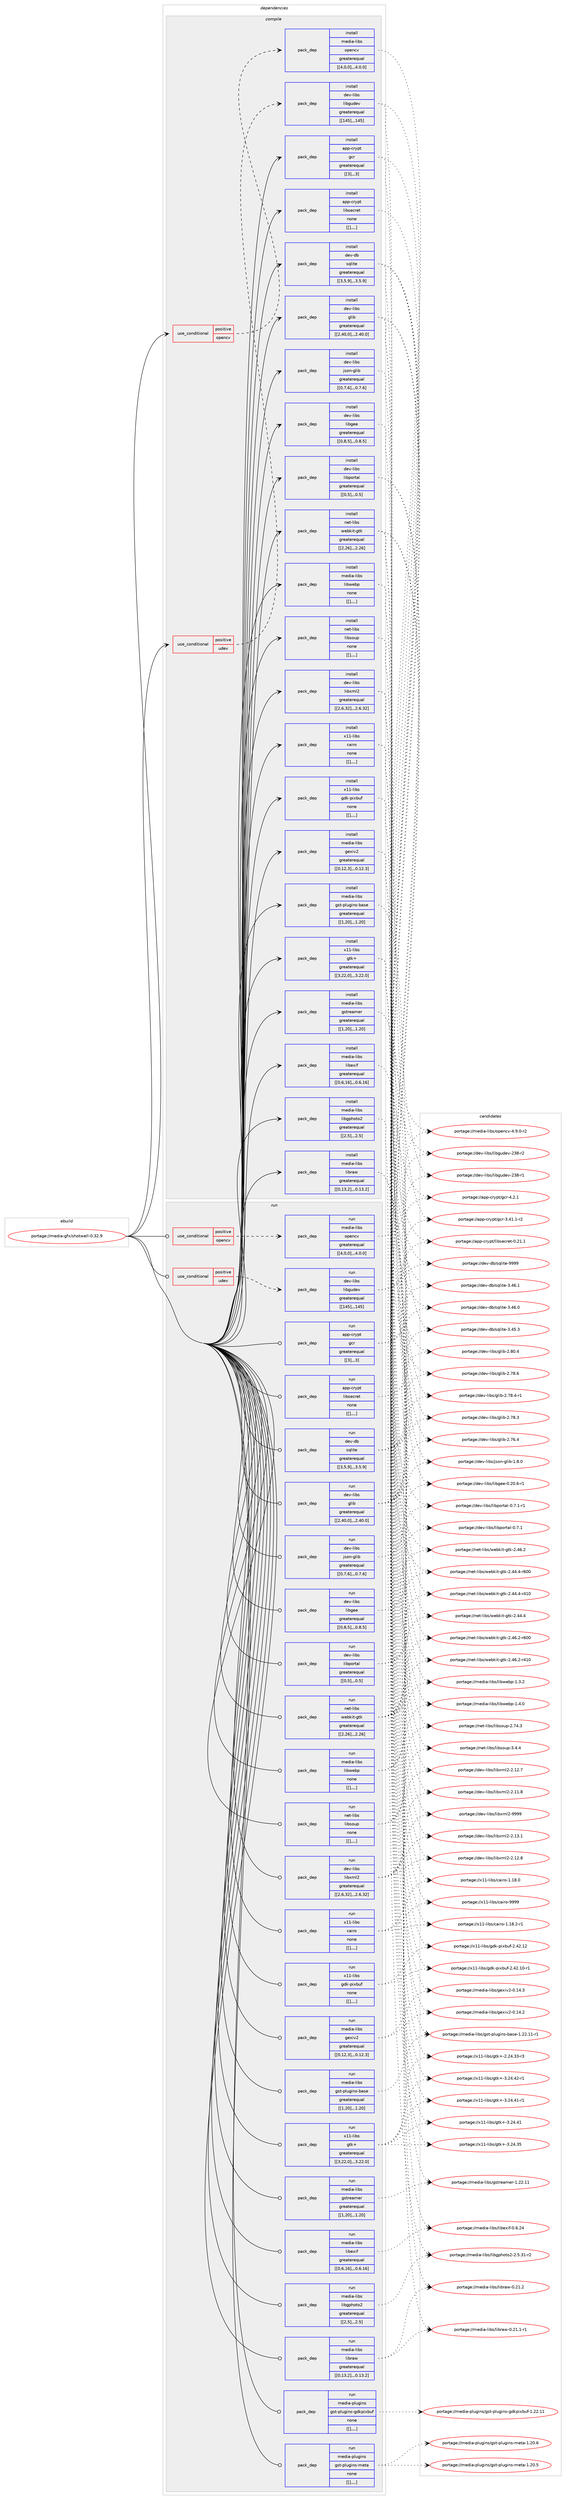 digraph prolog {

# *************
# Graph options
# *************

newrank=true;
concentrate=true;
compound=true;
graph [rankdir=LR,fontname=Helvetica,fontsize=10,ranksep=1.5];#, ranksep=2.5, nodesep=0.2];
edge  [arrowhead=vee];
node  [fontname=Helvetica,fontsize=10];

# **********
# The ebuild
# **********

subgraph cluster_leftcol {
color=gray;
label=<<i>ebuild</i>>;
id [label="portage://media-gfx/shotwell-0.32.9", color=red, width=4, href="../media-gfx/shotwell-0.32.9.svg"];
}

# ****************
# The dependencies
# ****************

subgraph cluster_midcol {
color=gray;
label=<<i>dependencies</i>>;
subgraph cluster_compile {
fillcolor="#eeeeee";
style=filled;
label=<<i>compile</i>>;
subgraph cond80165 {
dependency316844 [label=<<TABLE BORDER="0" CELLBORDER="1" CELLSPACING="0" CELLPADDING="4"><TR><TD ROWSPAN="3" CELLPADDING="10">use_conditional</TD></TR><TR><TD>positive</TD></TR><TR><TD>opencv</TD></TR></TABLE>>, shape=none, color=red];
subgraph pack234050 {
dependency316906 [label=<<TABLE BORDER="0" CELLBORDER="1" CELLSPACING="0" CELLPADDING="4" WIDTH="220"><TR><TD ROWSPAN="6" CELLPADDING="30">pack_dep</TD></TR><TR><TD WIDTH="110">install</TD></TR><TR><TD>media-libs</TD></TR><TR><TD>opencv</TD></TR><TR><TD>greaterequal</TD></TR><TR><TD>[[4,0,0],,,4.0.0]</TD></TR></TABLE>>, shape=none, color=blue];
}
dependency316844:e -> dependency316906:w [weight=20,style="dashed",arrowhead="vee"];
}
id:e -> dependency316844:w [weight=20,style="solid",arrowhead="vee"];
subgraph cond80194 {
dependency316968 [label=<<TABLE BORDER="0" CELLBORDER="1" CELLSPACING="0" CELLPADDING="4"><TR><TD ROWSPAN="3" CELLPADDING="10">use_conditional</TD></TR><TR><TD>positive</TD></TR><TR><TD>udev</TD></TR></TABLE>>, shape=none, color=red];
subgraph pack234133 {
dependency316995 [label=<<TABLE BORDER="0" CELLBORDER="1" CELLSPACING="0" CELLPADDING="4" WIDTH="220"><TR><TD ROWSPAN="6" CELLPADDING="30">pack_dep</TD></TR><TR><TD WIDTH="110">install</TD></TR><TR><TD>dev-libs</TD></TR><TR><TD>libgudev</TD></TR><TR><TD>greaterequal</TD></TR><TR><TD>[[145],,,145]</TD></TR></TABLE>>, shape=none, color=blue];
}
dependency316968:e -> dependency316995:w [weight=20,style="dashed",arrowhead="vee"];
}
id:e -> dependency316968:w [weight=20,style="solid",arrowhead="vee"];
subgraph pack234186 {
dependency317061 [label=<<TABLE BORDER="0" CELLBORDER="1" CELLSPACING="0" CELLPADDING="4" WIDTH="220"><TR><TD ROWSPAN="6" CELLPADDING="30">pack_dep</TD></TR><TR><TD WIDTH="110">install</TD></TR><TR><TD>app-crypt</TD></TR><TR><TD>gcr</TD></TR><TR><TD>greaterequal</TD></TR><TR><TD>[[3],,,3]</TD></TR></TABLE>>, shape=none, color=blue];
}
id:e -> dependency317061:w [weight=20,style="solid",arrowhead="vee"];
subgraph pack234213 {
dependency317065 [label=<<TABLE BORDER="0" CELLBORDER="1" CELLSPACING="0" CELLPADDING="4" WIDTH="220"><TR><TD ROWSPAN="6" CELLPADDING="30">pack_dep</TD></TR><TR><TD WIDTH="110">install</TD></TR><TR><TD>app-crypt</TD></TR><TR><TD>libsecret</TD></TR><TR><TD>none</TD></TR><TR><TD>[[],,,,]</TD></TR></TABLE>>, shape=none, color=blue];
}
id:e -> dependency317065:w [weight=20,style="solid",arrowhead="vee"];
subgraph pack234216 {
dependency317070 [label=<<TABLE BORDER="0" CELLBORDER="1" CELLSPACING="0" CELLPADDING="4" WIDTH="220"><TR><TD ROWSPAN="6" CELLPADDING="30">pack_dep</TD></TR><TR><TD WIDTH="110">install</TD></TR><TR><TD>dev-db</TD></TR><TR><TD>sqlite</TD></TR><TR><TD>greaterequal</TD></TR><TR><TD>[[3,5,9],,,3.5.9]</TD></TR></TABLE>>, shape=none, color=blue];
}
id:e -> dependency317070:w [weight=20,style="solid",arrowhead="vee"];
subgraph pack234221 {
dependency317076 [label=<<TABLE BORDER="0" CELLBORDER="1" CELLSPACING="0" CELLPADDING="4" WIDTH="220"><TR><TD ROWSPAN="6" CELLPADDING="30">pack_dep</TD></TR><TR><TD WIDTH="110">install</TD></TR><TR><TD>dev-libs</TD></TR><TR><TD>glib</TD></TR><TR><TD>greaterequal</TD></TR><TR><TD>[[2,40,0],,,2.40.0]</TD></TR></TABLE>>, shape=none, color=blue];
}
id:e -> dependency317076:w [weight=20,style="solid",arrowhead="vee"];
subgraph pack234224 {
dependency317081 [label=<<TABLE BORDER="0" CELLBORDER="1" CELLSPACING="0" CELLPADDING="4" WIDTH="220"><TR><TD ROWSPAN="6" CELLPADDING="30">pack_dep</TD></TR><TR><TD WIDTH="110">install</TD></TR><TR><TD>dev-libs</TD></TR><TR><TD>json-glib</TD></TR><TR><TD>greaterequal</TD></TR><TR><TD>[[0,7,6],,,0.7.6]</TD></TR></TABLE>>, shape=none, color=blue];
}
id:e -> dependency317081:w [weight=20,style="solid",arrowhead="vee"];
subgraph pack234230 {
dependency317089 [label=<<TABLE BORDER="0" CELLBORDER="1" CELLSPACING="0" CELLPADDING="4" WIDTH="220"><TR><TD ROWSPAN="6" CELLPADDING="30">pack_dep</TD></TR><TR><TD WIDTH="110">install</TD></TR><TR><TD>dev-libs</TD></TR><TR><TD>libgee</TD></TR><TR><TD>greaterequal</TD></TR><TR><TD>[[0,8,5],,,0.8.5]</TD></TR></TABLE>>, shape=none, color=blue];
}
id:e -> dependency317089:w [weight=20,style="solid",arrowhead="vee"];
subgraph pack234235 {
dependency317095 [label=<<TABLE BORDER="0" CELLBORDER="1" CELLSPACING="0" CELLPADDING="4" WIDTH="220"><TR><TD ROWSPAN="6" CELLPADDING="30">pack_dep</TD></TR><TR><TD WIDTH="110">install</TD></TR><TR><TD>dev-libs</TD></TR><TR><TD>libportal</TD></TR><TR><TD>greaterequal</TD></TR><TR><TD>[[0,5],,,0.5]</TD></TR></TABLE>>, shape=none, color=blue];
}
id:e -> dependency317095:w [weight=20,style="solid",arrowhead="vee"];
subgraph pack234311 {
dependency317181 [label=<<TABLE BORDER="0" CELLBORDER="1" CELLSPACING="0" CELLPADDING="4" WIDTH="220"><TR><TD ROWSPAN="6" CELLPADDING="30">pack_dep</TD></TR><TR><TD WIDTH="110">install</TD></TR><TR><TD>dev-libs</TD></TR><TR><TD>libxml2</TD></TR><TR><TD>greaterequal</TD></TR><TR><TD>[[2,6,32],,,2.6.32]</TD></TR></TABLE>>, shape=none, color=blue];
}
id:e -> dependency317181:w [weight=20,style="solid",arrowhead="vee"];
subgraph pack234313 {
dependency317184 [label=<<TABLE BORDER="0" CELLBORDER="1" CELLSPACING="0" CELLPADDING="4" WIDTH="220"><TR><TD ROWSPAN="6" CELLPADDING="30">pack_dep</TD></TR><TR><TD WIDTH="110">install</TD></TR><TR><TD>media-libs</TD></TR><TR><TD>gexiv2</TD></TR><TR><TD>greaterequal</TD></TR><TR><TD>[[0,12,3],,,0.12.3]</TD></TR></TABLE>>, shape=none, color=blue];
}
id:e -> dependency317184:w [weight=20,style="solid",arrowhead="vee"];
subgraph pack234328 {
dependency317201 [label=<<TABLE BORDER="0" CELLBORDER="1" CELLSPACING="0" CELLPADDING="4" WIDTH="220"><TR><TD ROWSPAN="6" CELLPADDING="30">pack_dep</TD></TR><TR><TD WIDTH="110">install</TD></TR><TR><TD>media-libs</TD></TR><TR><TD>gst-plugins-base</TD></TR><TR><TD>greaterequal</TD></TR><TR><TD>[[1,20],,,1.20]</TD></TR></TABLE>>, shape=none, color=blue];
}
id:e -> dependency317201:w [weight=20,style="solid",arrowhead="vee"];
subgraph pack234347 {
dependency317278 [label=<<TABLE BORDER="0" CELLBORDER="1" CELLSPACING="0" CELLPADDING="4" WIDTH="220"><TR><TD ROWSPAN="6" CELLPADDING="30">pack_dep</TD></TR><TR><TD WIDTH="110">install</TD></TR><TR><TD>media-libs</TD></TR><TR><TD>gstreamer</TD></TR><TR><TD>greaterequal</TD></TR><TR><TD>[[1,20],,,1.20]</TD></TR></TABLE>>, shape=none, color=blue];
}
id:e -> dependency317278:w [weight=20,style="solid",arrowhead="vee"];
subgraph pack234401 {
dependency317293 [label=<<TABLE BORDER="0" CELLBORDER="1" CELLSPACING="0" CELLPADDING="4" WIDTH="220"><TR><TD ROWSPAN="6" CELLPADDING="30">pack_dep</TD></TR><TR><TD WIDTH="110">install</TD></TR><TR><TD>media-libs</TD></TR><TR><TD>libexif</TD></TR><TR><TD>greaterequal</TD></TR><TR><TD>[[0,6,16],,,0.6.16]</TD></TR></TABLE>>, shape=none, color=blue];
}
id:e -> dependency317293:w [weight=20,style="solid",arrowhead="vee"];
subgraph pack234414 {
dependency317320 [label=<<TABLE BORDER="0" CELLBORDER="1" CELLSPACING="0" CELLPADDING="4" WIDTH="220"><TR><TD ROWSPAN="6" CELLPADDING="30">pack_dep</TD></TR><TR><TD WIDTH="110">install</TD></TR><TR><TD>media-libs</TD></TR><TR><TD>libgphoto2</TD></TR><TR><TD>greaterequal</TD></TR><TR><TD>[[2,5],,,2.5]</TD></TR></TABLE>>, shape=none, color=blue];
}
id:e -> dependency317320:w [weight=20,style="solid",arrowhead="vee"];
subgraph pack234436 {
dependency317324 [label=<<TABLE BORDER="0" CELLBORDER="1" CELLSPACING="0" CELLPADDING="4" WIDTH="220"><TR><TD ROWSPAN="6" CELLPADDING="30">pack_dep</TD></TR><TR><TD WIDTH="110">install</TD></TR><TR><TD>media-libs</TD></TR><TR><TD>libraw</TD></TR><TR><TD>greaterequal</TD></TR><TR><TD>[[0,13,2],,,0.13.2]</TD></TR></TABLE>>, shape=none, color=blue];
}
id:e -> dependency317324:w [weight=20,style="solid",arrowhead="vee"];
subgraph pack234441 {
dependency317333 [label=<<TABLE BORDER="0" CELLBORDER="1" CELLSPACING="0" CELLPADDING="4" WIDTH="220"><TR><TD ROWSPAN="6" CELLPADDING="30">pack_dep</TD></TR><TR><TD WIDTH="110">install</TD></TR><TR><TD>media-libs</TD></TR><TR><TD>libwebp</TD></TR><TR><TD>none</TD></TR><TR><TD>[[],,,,]</TD></TR></TABLE>>, shape=none, color=blue];
}
id:e -> dependency317333:w [weight=20,style="solid",arrowhead="vee"];
subgraph pack234443 {
dependency317349 [label=<<TABLE BORDER="0" CELLBORDER="1" CELLSPACING="0" CELLPADDING="4" WIDTH="220"><TR><TD ROWSPAN="6" CELLPADDING="30">pack_dep</TD></TR><TR><TD WIDTH="110">install</TD></TR><TR><TD>net-libs</TD></TR><TR><TD>libsoup</TD></TR><TR><TD>none</TD></TR><TR><TD>[[],,,,]</TD></TR></TABLE>>, shape=none, color=blue];
}
id:e -> dependency317349:w [weight=20,style="solid",arrowhead="vee"];
subgraph pack234456 {
dependency317384 [label=<<TABLE BORDER="0" CELLBORDER="1" CELLSPACING="0" CELLPADDING="4" WIDTH="220"><TR><TD ROWSPAN="6" CELLPADDING="30">pack_dep</TD></TR><TR><TD WIDTH="110">install</TD></TR><TR><TD>net-libs</TD></TR><TR><TD>webkit-gtk</TD></TR><TR><TD>greaterequal</TD></TR><TR><TD>[[2,26],,,2.26]</TD></TR></TABLE>>, shape=none, color=blue];
}
id:e -> dependency317384:w [weight=20,style="solid",arrowhead="vee"];
subgraph pack234501 {
dependency317399 [label=<<TABLE BORDER="0" CELLBORDER="1" CELLSPACING="0" CELLPADDING="4" WIDTH="220"><TR><TD ROWSPAN="6" CELLPADDING="30">pack_dep</TD></TR><TR><TD WIDTH="110">install</TD></TR><TR><TD>x11-libs</TD></TR><TR><TD>cairo</TD></TR><TR><TD>none</TD></TR><TR><TD>[[],,,,]</TD></TR></TABLE>>, shape=none, color=blue];
}
id:e -> dependency317399:w [weight=20,style="solid",arrowhead="vee"];
subgraph pack234506 {
dependency317403 [label=<<TABLE BORDER="0" CELLBORDER="1" CELLSPACING="0" CELLPADDING="4" WIDTH="220"><TR><TD ROWSPAN="6" CELLPADDING="30">pack_dep</TD></TR><TR><TD WIDTH="110">install</TD></TR><TR><TD>x11-libs</TD></TR><TR><TD>gdk-pixbuf</TD></TR><TR><TD>none</TD></TR><TR><TD>[[],,,,]</TD></TR></TABLE>>, shape=none, color=blue];
}
id:e -> dependency317403:w [weight=20,style="solid",arrowhead="vee"];
subgraph pack234517 {
dependency317441 [label=<<TABLE BORDER="0" CELLBORDER="1" CELLSPACING="0" CELLPADDING="4" WIDTH="220"><TR><TD ROWSPAN="6" CELLPADDING="30">pack_dep</TD></TR><TR><TD WIDTH="110">install</TD></TR><TR><TD>x11-libs</TD></TR><TR><TD>gtk+</TD></TR><TR><TD>greaterequal</TD></TR><TR><TD>[[3,22,0],,,3.22.0]</TD></TR></TABLE>>, shape=none, color=blue];
}
id:e -> dependency317441:w [weight=20,style="solid",arrowhead="vee"];
}
subgraph cluster_compileandrun {
fillcolor="#eeeeee";
style=filled;
label=<<i>compile and run</i>>;
}
subgraph cluster_run {
fillcolor="#eeeeee";
style=filled;
label=<<i>run</i>>;
subgraph cond80272 {
dependency317529 [label=<<TABLE BORDER="0" CELLBORDER="1" CELLSPACING="0" CELLPADDING="4"><TR><TD ROWSPAN="3" CELLPADDING="10">use_conditional</TD></TR><TR><TD>positive</TD></TR><TR><TD>opencv</TD></TR></TABLE>>, shape=none, color=red];
subgraph pack234630 {
dependency317601 [label=<<TABLE BORDER="0" CELLBORDER="1" CELLSPACING="0" CELLPADDING="4" WIDTH="220"><TR><TD ROWSPAN="6" CELLPADDING="30">pack_dep</TD></TR><TR><TD WIDTH="110">run</TD></TR><TR><TD>media-libs</TD></TR><TR><TD>opencv</TD></TR><TR><TD>greaterequal</TD></TR><TR><TD>[[4,0,0],,,4.0.0]</TD></TR></TABLE>>, shape=none, color=blue];
}
dependency317529:e -> dependency317601:w [weight=20,style="dashed",arrowhead="vee"];
}
id:e -> dependency317529:w [weight=20,style="solid",arrowhead="odot"];
subgraph cond80284 {
dependency317603 [label=<<TABLE BORDER="0" CELLBORDER="1" CELLSPACING="0" CELLPADDING="4"><TR><TD ROWSPAN="3" CELLPADDING="10">use_conditional</TD></TR><TR><TD>positive</TD></TR><TR><TD>udev</TD></TR></TABLE>>, shape=none, color=red];
subgraph pack234683 {
dependency317636 [label=<<TABLE BORDER="0" CELLBORDER="1" CELLSPACING="0" CELLPADDING="4" WIDTH="220"><TR><TD ROWSPAN="6" CELLPADDING="30">pack_dep</TD></TR><TR><TD WIDTH="110">run</TD></TR><TR><TD>dev-libs</TD></TR><TR><TD>libgudev</TD></TR><TR><TD>greaterequal</TD></TR><TR><TD>[[145],,,145]</TD></TR></TABLE>>, shape=none, color=blue];
}
dependency317603:e -> dependency317636:w [weight=20,style="dashed",arrowhead="vee"];
}
id:e -> dependency317603:w [weight=20,style="solid",arrowhead="odot"];
subgraph pack234726 {
dependency317665 [label=<<TABLE BORDER="0" CELLBORDER="1" CELLSPACING="0" CELLPADDING="4" WIDTH="220"><TR><TD ROWSPAN="6" CELLPADDING="30">pack_dep</TD></TR><TR><TD WIDTH="110">run</TD></TR><TR><TD>app-crypt</TD></TR><TR><TD>gcr</TD></TR><TR><TD>greaterequal</TD></TR><TR><TD>[[3],,,3]</TD></TR></TABLE>>, shape=none, color=blue];
}
id:e -> dependency317665:w [weight=20,style="solid",arrowhead="odot"];
subgraph pack234763 {
dependency317717 [label=<<TABLE BORDER="0" CELLBORDER="1" CELLSPACING="0" CELLPADDING="4" WIDTH="220"><TR><TD ROWSPAN="6" CELLPADDING="30">pack_dep</TD></TR><TR><TD WIDTH="110">run</TD></TR><TR><TD>app-crypt</TD></TR><TR><TD>libsecret</TD></TR><TR><TD>none</TD></TR><TR><TD>[[],,,,]</TD></TR></TABLE>>, shape=none, color=blue];
}
id:e -> dependency317717:w [weight=20,style="solid",arrowhead="odot"];
subgraph pack234782 {
dependency317737 [label=<<TABLE BORDER="0" CELLBORDER="1" CELLSPACING="0" CELLPADDING="4" WIDTH="220"><TR><TD ROWSPAN="6" CELLPADDING="30">pack_dep</TD></TR><TR><TD WIDTH="110">run</TD></TR><TR><TD>dev-db</TD></TR><TR><TD>sqlite</TD></TR><TR><TD>greaterequal</TD></TR><TR><TD>[[3,5,9],,,3.5.9]</TD></TR></TABLE>>, shape=none, color=blue];
}
id:e -> dependency317737:w [weight=20,style="solid",arrowhead="odot"];
subgraph pack234784 {
dependency317758 [label=<<TABLE BORDER="0" CELLBORDER="1" CELLSPACING="0" CELLPADDING="4" WIDTH="220"><TR><TD ROWSPAN="6" CELLPADDING="30">pack_dep</TD></TR><TR><TD WIDTH="110">run</TD></TR><TR><TD>dev-libs</TD></TR><TR><TD>glib</TD></TR><TR><TD>greaterequal</TD></TR><TR><TD>[[2,40,0],,,2.40.0]</TD></TR></TABLE>>, shape=none, color=blue];
}
id:e -> dependency317758:w [weight=20,style="solid",arrowhead="odot"];
subgraph pack234822 {
dependency317790 [label=<<TABLE BORDER="0" CELLBORDER="1" CELLSPACING="0" CELLPADDING="4" WIDTH="220"><TR><TD ROWSPAN="6" CELLPADDING="30">pack_dep</TD></TR><TR><TD WIDTH="110">run</TD></TR><TR><TD>dev-libs</TD></TR><TR><TD>json-glib</TD></TR><TR><TD>greaterequal</TD></TR><TR><TD>[[0,7,6],,,0.7.6]</TD></TR></TABLE>>, shape=none, color=blue];
}
id:e -> dependency317790:w [weight=20,style="solid",arrowhead="odot"];
subgraph pack234840 {
dependency317793 [label=<<TABLE BORDER="0" CELLBORDER="1" CELLSPACING="0" CELLPADDING="4" WIDTH="220"><TR><TD ROWSPAN="6" CELLPADDING="30">pack_dep</TD></TR><TR><TD WIDTH="110">run</TD></TR><TR><TD>dev-libs</TD></TR><TR><TD>libgee</TD></TR><TR><TD>greaterequal</TD></TR><TR><TD>[[0,8,5],,,0.8.5]</TD></TR></TABLE>>, shape=none, color=blue];
}
id:e -> dependency317793:w [weight=20,style="solid",arrowhead="odot"];
subgraph pack234842 {
dependency317796 [label=<<TABLE BORDER="0" CELLBORDER="1" CELLSPACING="0" CELLPADDING="4" WIDTH="220"><TR><TD ROWSPAN="6" CELLPADDING="30">pack_dep</TD></TR><TR><TD WIDTH="110">run</TD></TR><TR><TD>dev-libs</TD></TR><TR><TD>libportal</TD></TR><TR><TD>greaterequal</TD></TR><TR><TD>[[0,5],,,0.5]</TD></TR></TABLE>>, shape=none, color=blue];
}
id:e -> dependency317796:w [weight=20,style="solid",arrowhead="odot"];
subgraph pack234844 {
dependency317813 [label=<<TABLE BORDER="0" CELLBORDER="1" CELLSPACING="0" CELLPADDING="4" WIDTH="220"><TR><TD ROWSPAN="6" CELLPADDING="30">pack_dep</TD></TR><TR><TD WIDTH="110">run</TD></TR><TR><TD>dev-libs</TD></TR><TR><TD>libxml2</TD></TR><TR><TD>greaterequal</TD></TR><TR><TD>[[2,6,32],,,2.6.32]</TD></TR></TABLE>>, shape=none, color=blue];
}
id:e -> dependency317813:w [weight=20,style="solid",arrowhead="odot"];
subgraph pack234900 {
dependency317890 [label=<<TABLE BORDER="0" CELLBORDER="1" CELLSPACING="0" CELLPADDING="4" WIDTH="220"><TR><TD ROWSPAN="6" CELLPADDING="30">pack_dep</TD></TR><TR><TD WIDTH="110">run</TD></TR><TR><TD>media-libs</TD></TR><TR><TD>gexiv2</TD></TR><TR><TD>greaterequal</TD></TR><TR><TD>[[0,12,3],,,0.12.3]</TD></TR></TABLE>>, shape=none, color=blue];
}
id:e -> dependency317890:w [weight=20,style="solid",arrowhead="odot"];
subgraph pack234925 {
dependency317894 [label=<<TABLE BORDER="0" CELLBORDER="1" CELLSPACING="0" CELLPADDING="4" WIDTH="220"><TR><TD ROWSPAN="6" CELLPADDING="30">pack_dep</TD></TR><TR><TD WIDTH="110">run</TD></TR><TR><TD>media-libs</TD></TR><TR><TD>gst-plugins-base</TD></TR><TR><TD>greaterequal</TD></TR><TR><TD>[[1,20],,,1.20]</TD></TR></TABLE>>, shape=none, color=blue];
}
id:e -> dependency317894:w [weight=20,style="solid",arrowhead="odot"];
subgraph pack234950 {
dependency317924 [label=<<TABLE BORDER="0" CELLBORDER="1" CELLSPACING="0" CELLPADDING="4" WIDTH="220"><TR><TD ROWSPAN="6" CELLPADDING="30">pack_dep</TD></TR><TR><TD WIDTH="110">run</TD></TR><TR><TD>media-libs</TD></TR><TR><TD>gstreamer</TD></TR><TR><TD>greaterequal</TD></TR><TR><TD>[[1,20],,,1.20]</TD></TR></TABLE>>, shape=none, color=blue];
}
id:e -> dependency317924:w [weight=20,style="solid",arrowhead="odot"];
subgraph pack234954 {
dependency317927 [label=<<TABLE BORDER="0" CELLBORDER="1" CELLSPACING="0" CELLPADDING="4" WIDTH="220"><TR><TD ROWSPAN="6" CELLPADDING="30">pack_dep</TD></TR><TR><TD WIDTH="110">run</TD></TR><TR><TD>media-libs</TD></TR><TR><TD>libexif</TD></TR><TR><TD>greaterequal</TD></TR><TR><TD>[[0,6,16],,,0.6.16]</TD></TR></TABLE>>, shape=none, color=blue];
}
id:e -> dependency317927:w [weight=20,style="solid",arrowhead="odot"];
subgraph pack234956 {
dependency317929 [label=<<TABLE BORDER="0" CELLBORDER="1" CELLSPACING="0" CELLPADDING="4" WIDTH="220"><TR><TD ROWSPAN="6" CELLPADDING="30">pack_dep</TD></TR><TR><TD WIDTH="110">run</TD></TR><TR><TD>media-libs</TD></TR><TR><TD>libgphoto2</TD></TR><TR><TD>greaterequal</TD></TR><TR><TD>[[2,5],,,2.5]</TD></TR></TABLE>>, shape=none, color=blue];
}
id:e -> dependency317929:w [weight=20,style="solid",arrowhead="odot"];
subgraph pack234959 {
dependency317961 [label=<<TABLE BORDER="0" CELLBORDER="1" CELLSPACING="0" CELLPADDING="4" WIDTH="220"><TR><TD ROWSPAN="6" CELLPADDING="30">pack_dep</TD></TR><TR><TD WIDTH="110">run</TD></TR><TR><TD>media-libs</TD></TR><TR><TD>libraw</TD></TR><TR><TD>greaterequal</TD></TR><TR><TD>[[0,13,2],,,0.13.2]</TD></TR></TABLE>>, shape=none, color=blue];
}
id:e -> dependency317961:w [weight=20,style="solid",arrowhead="odot"];
subgraph pack234988 {
dependency318004 [label=<<TABLE BORDER="0" CELLBORDER="1" CELLSPACING="0" CELLPADDING="4" WIDTH="220"><TR><TD ROWSPAN="6" CELLPADDING="30">pack_dep</TD></TR><TR><TD WIDTH="110">run</TD></TR><TR><TD>media-libs</TD></TR><TR><TD>libwebp</TD></TR><TR><TD>none</TD></TR><TR><TD>[[],,,,]</TD></TR></TABLE>>, shape=none, color=blue];
}
id:e -> dependency318004:w [weight=20,style="solid",arrowhead="odot"];
subgraph pack235024 {
dependency318020 [label=<<TABLE BORDER="0" CELLBORDER="1" CELLSPACING="0" CELLPADDING="4" WIDTH="220"><TR><TD ROWSPAN="6" CELLPADDING="30">pack_dep</TD></TR><TR><TD WIDTH="110">run</TD></TR><TR><TD>media-plugins</TD></TR><TR><TD>gst-plugins-gdkpixbuf</TD></TR><TR><TD>none</TD></TR><TR><TD>[[],,,,]</TD></TR></TABLE>>, shape=none, color=blue];
}
id:e -> dependency318020:w [weight=20,style="solid",arrowhead="odot"];
subgraph pack235043 {
dependency318022 [label=<<TABLE BORDER="0" CELLBORDER="1" CELLSPACING="0" CELLPADDING="4" WIDTH="220"><TR><TD ROWSPAN="6" CELLPADDING="30">pack_dep</TD></TR><TR><TD WIDTH="110">run</TD></TR><TR><TD>media-plugins</TD></TR><TR><TD>gst-plugins-meta</TD></TR><TR><TD>none</TD></TR><TR><TD>[[],,,,]</TD></TR></TABLE>>, shape=none, color=blue];
}
id:e -> dependency318022:w [weight=20,style="solid",arrowhead="odot"];
subgraph pack235071 {
dependency318077 [label=<<TABLE BORDER="0" CELLBORDER="1" CELLSPACING="0" CELLPADDING="4" WIDTH="220"><TR><TD ROWSPAN="6" CELLPADDING="30">pack_dep</TD></TR><TR><TD WIDTH="110">run</TD></TR><TR><TD>net-libs</TD></TR><TR><TD>libsoup</TD></TR><TR><TD>none</TD></TR><TR><TD>[[],,,,]</TD></TR></TABLE>>, shape=none, color=blue];
}
id:e -> dependency318077:w [weight=20,style="solid",arrowhead="odot"];
subgraph pack235091 {
dependency318159 [label=<<TABLE BORDER="0" CELLBORDER="1" CELLSPACING="0" CELLPADDING="4" WIDTH="220"><TR><TD ROWSPAN="6" CELLPADDING="30">pack_dep</TD></TR><TR><TD WIDTH="110">run</TD></TR><TR><TD>net-libs</TD></TR><TR><TD>webkit-gtk</TD></TR><TR><TD>greaterequal</TD></TR><TR><TD>[[2,26],,,2.26]</TD></TR></TABLE>>, shape=none, color=blue];
}
id:e -> dependency318159:w [weight=20,style="solid",arrowhead="odot"];
subgraph pack235163 {
dependency318196 [label=<<TABLE BORDER="0" CELLBORDER="1" CELLSPACING="0" CELLPADDING="4" WIDTH="220"><TR><TD ROWSPAN="6" CELLPADDING="30">pack_dep</TD></TR><TR><TD WIDTH="110">run</TD></TR><TR><TD>x11-libs</TD></TR><TR><TD>cairo</TD></TR><TR><TD>none</TD></TR><TR><TD>[[],,,,]</TD></TR></TABLE>>, shape=none, color=blue];
}
id:e -> dependency318196:w [weight=20,style="solid",arrowhead="odot"];
subgraph pack235191 {
dependency318232 [label=<<TABLE BORDER="0" CELLBORDER="1" CELLSPACING="0" CELLPADDING="4" WIDTH="220"><TR><TD ROWSPAN="6" CELLPADDING="30">pack_dep</TD></TR><TR><TD WIDTH="110">run</TD></TR><TR><TD>x11-libs</TD></TR><TR><TD>gdk-pixbuf</TD></TR><TR><TD>none</TD></TR><TR><TD>[[],,,,]</TD></TR></TABLE>>, shape=none, color=blue];
}
id:e -> dependency318232:w [weight=20,style="solid",arrowhead="odot"];
subgraph pack235276 {
dependency318292 [label=<<TABLE BORDER="0" CELLBORDER="1" CELLSPACING="0" CELLPADDING="4" WIDTH="220"><TR><TD ROWSPAN="6" CELLPADDING="30">pack_dep</TD></TR><TR><TD WIDTH="110">run</TD></TR><TR><TD>x11-libs</TD></TR><TR><TD>gtk+</TD></TR><TR><TD>greaterequal</TD></TR><TR><TD>[[3,22,0],,,3.22.0]</TD></TR></TABLE>>, shape=none, color=blue];
}
id:e -> dependency318292:w [weight=20,style="solid",arrowhead="odot"];
}
}

# **************
# The candidates
# **************

subgraph cluster_choices {
rank=same;
color=gray;
label=<<i>candidates</i>>;

subgraph choice233466 {
color=black;
nodesep=1;
choice10910110010597451081059811547111112101110991184552465746484511450 [label="portage://media-libs/opencv-4.9.0-r2", color=red, width=4,href="../media-libs/opencv-4.9.0-r2.svg"];
dependency316906:e -> choice10910110010597451081059811547111112101110991184552465746484511450:w [style=dotted,weight="100"];
}
subgraph choice233488 {
color=black;
nodesep=1;
choice10010111845108105981154710810598103117100101118455051564511450 [label="portage://dev-libs/libgudev-238-r2", color=red, width=4,href="../dev-libs/libgudev-238-r2.svg"];
choice10010111845108105981154710810598103117100101118455051564511449 [label="portage://dev-libs/libgudev-238-r1", color=red, width=4,href="../dev-libs/libgudev-238-r1.svg"];
dependency316995:e -> choice10010111845108105981154710810598103117100101118455051564511450:w [style=dotted,weight="100"];
dependency316995:e -> choice10010111845108105981154710810598103117100101118455051564511449:w [style=dotted,weight="100"];
}
subgraph choice233532 {
color=black;
nodesep=1;
choice9711211245991141211121164710399114455246504649 [label="portage://app-crypt/gcr-4.2.1", color=red, width=4,href="../app-crypt/gcr-4.2.1.svg"];
choice9711211245991141211121164710399114455146524946494511450 [label="portage://app-crypt/gcr-3.41.1-r2", color=red, width=4,href="../app-crypt/gcr-3.41.1-r2.svg"];
dependency317061:e -> choice9711211245991141211121164710399114455246504649:w [style=dotted,weight="100"];
dependency317061:e -> choice9711211245991141211121164710399114455146524946494511450:w [style=dotted,weight="100"];
}
subgraph choice233572 {
color=black;
nodesep=1;
choice97112112459911412111211647108105981151019911410111645484650494649 [label="portage://app-crypt/libsecret-0.21.1", color=red, width=4,href="../app-crypt/libsecret-0.21.1.svg"];
dependency317065:e -> choice97112112459911412111211647108105981151019911410111645484650494649:w [style=dotted,weight="100"];
}
subgraph choice233633 {
color=black;
nodesep=1;
choice1001011184510098471151131081051161014557575757 [label="portage://dev-db/sqlite-9999", color=red, width=4,href="../dev-db/sqlite-9999.svg"];
choice10010111845100984711511310810511610145514652544649 [label="portage://dev-db/sqlite-3.46.1", color=red, width=4,href="../dev-db/sqlite-3.46.1.svg"];
choice10010111845100984711511310810511610145514652544648 [label="portage://dev-db/sqlite-3.46.0", color=red, width=4,href="../dev-db/sqlite-3.46.0.svg"];
choice10010111845100984711511310810511610145514652534651 [label="portage://dev-db/sqlite-3.45.3", color=red, width=4,href="../dev-db/sqlite-3.45.3.svg"];
dependency317070:e -> choice1001011184510098471151131081051161014557575757:w [style=dotted,weight="100"];
dependency317070:e -> choice10010111845100984711511310810511610145514652544649:w [style=dotted,weight="100"];
dependency317070:e -> choice10010111845100984711511310810511610145514652544648:w [style=dotted,weight="100"];
dependency317070:e -> choice10010111845100984711511310810511610145514652534651:w [style=dotted,weight="100"];
}
subgraph choice233690 {
color=black;
nodesep=1;
choice1001011184510810598115471031081059845504656484652 [label="portage://dev-libs/glib-2.80.4", color=red, width=4,href="../dev-libs/glib-2.80.4.svg"];
choice1001011184510810598115471031081059845504655564654 [label="portage://dev-libs/glib-2.78.6", color=red, width=4,href="../dev-libs/glib-2.78.6.svg"];
choice10010111845108105981154710310810598455046555646524511449 [label="portage://dev-libs/glib-2.78.4-r1", color=red, width=4,href="../dev-libs/glib-2.78.4-r1.svg"];
choice1001011184510810598115471031081059845504655564651 [label="portage://dev-libs/glib-2.78.3", color=red, width=4,href="../dev-libs/glib-2.78.3.svg"];
choice1001011184510810598115471031081059845504655544652 [label="portage://dev-libs/glib-2.76.4", color=red, width=4,href="../dev-libs/glib-2.76.4.svg"];
dependency317076:e -> choice1001011184510810598115471031081059845504656484652:w [style=dotted,weight="100"];
dependency317076:e -> choice1001011184510810598115471031081059845504655564654:w [style=dotted,weight="100"];
dependency317076:e -> choice10010111845108105981154710310810598455046555646524511449:w [style=dotted,weight="100"];
dependency317076:e -> choice1001011184510810598115471031081059845504655564651:w [style=dotted,weight="100"];
dependency317076:e -> choice1001011184510810598115471031081059845504655544652:w [style=dotted,weight="100"];
}
subgraph choice233698 {
color=black;
nodesep=1;
choice1001011184510810598115471061151111104510310810598454946564648 [label="portage://dev-libs/json-glib-1.8.0", color=red, width=4,href="../dev-libs/json-glib-1.8.0.svg"];
dependency317081:e -> choice1001011184510810598115471061151111104510310810598454946564648:w [style=dotted,weight="100"];
}
subgraph choice233724 {
color=black;
nodesep=1;
choice10010111845108105981154710810598103101101454846504846544511449 [label="portage://dev-libs/libgee-0.20.6-r1", color=red, width=4,href="../dev-libs/libgee-0.20.6-r1.svg"];
dependency317089:e -> choice10010111845108105981154710810598103101101454846504846544511449:w [style=dotted,weight="100"];
}
subgraph choice233775 {
color=black;
nodesep=1;
choice10010111845108105981154710810598112111114116971084548465546494511449 [label="portage://dev-libs/libportal-0.7.1-r1", color=red, width=4,href="../dev-libs/libportal-0.7.1-r1.svg"];
choice1001011184510810598115471081059811211111411697108454846554649 [label="portage://dev-libs/libportal-0.7.1", color=red, width=4,href="../dev-libs/libportal-0.7.1.svg"];
dependency317095:e -> choice10010111845108105981154710810598112111114116971084548465546494511449:w [style=dotted,weight="100"];
dependency317095:e -> choice1001011184510810598115471081059811211111411697108454846554649:w [style=dotted,weight="100"];
}
subgraph choice233819 {
color=black;
nodesep=1;
choice10010111845108105981154710810598120109108504557575757 [label="portage://dev-libs/libxml2-9999", color=red, width=4,href="../dev-libs/libxml2-9999.svg"];
choice100101118451081059811547108105981201091085045504649514649 [label="portage://dev-libs/libxml2-2.13.1", color=red, width=4,href="../dev-libs/libxml2-2.13.1.svg"];
choice100101118451081059811547108105981201091085045504649504656 [label="portage://dev-libs/libxml2-2.12.8", color=red, width=4,href="../dev-libs/libxml2-2.12.8.svg"];
choice100101118451081059811547108105981201091085045504649504655 [label="portage://dev-libs/libxml2-2.12.7", color=red, width=4,href="../dev-libs/libxml2-2.12.7.svg"];
choice100101118451081059811547108105981201091085045504649494656 [label="portage://dev-libs/libxml2-2.11.8", color=red, width=4,href="../dev-libs/libxml2-2.11.8.svg"];
dependency317181:e -> choice10010111845108105981154710810598120109108504557575757:w [style=dotted,weight="100"];
dependency317181:e -> choice100101118451081059811547108105981201091085045504649514649:w [style=dotted,weight="100"];
dependency317181:e -> choice100101118451081059811547108105981201091085045504649504656:w [style=dotted,weight="100"];
dependency317181:e -> choice100101118451081059811547108105981201091085045504649504655:w [style=dotted,weight="100"];
dependency317181:e -> choice100101118451081059811547108105981201091085045504649494656:w [style=dotted,weight="100"];
}
subgraph choice233878 {
color=black;
nodesep=1;
choice109101100105974510810598115471031011201051185045484649524651 [label="portage://media-libs/gexiv2-0.14.3", color=red, width=4,href="../media-libs/gexiv2-0.14.3.svg"];
choice109101100105974510810598115471031011201051185045484649524650 [label="portage://media-libs/gexiv2-0.14.2", color=red, width=4,href="../media-libs/gexiv2-0.14.2.svg"];
dependency317184:e -> choice109101100105974510810598115471031011201051185045484649524651:w [style=dotted,weight="100"];
dependency317184:e -> choice109101100105974510810598115471031011201051185045484649524650:w [style=dotted,weight="100"];
}
subgraph choice233885 {
color=black;
nodesep=1;
choice109101100105974510810598115471031151164511210811710310511011545989711510145494650504649494511449 [label="portage://media-libs/gst-plugins-base-1.22.11-r1", color=red, width=4,href="../media-libs/gst-plugins-base-1.22.11-r1.svg"];
dependency317201:e -> choice109101100105974510810598115471031151164511210811710310511011545989711510145494650504649494511449:w [style=dotted,weight="100"];
}
subgraph choice233914 {
color=black;
nodesep=1;
choice10910110010597451081059811547103115116114101971091011144549465050464949 [label="portage://media-libs/gstreamer-1.22.11", color=red, width=4,href="../media-libs/gstreamer-1.22.11.svg"];
dependency317278:e -> choice10910110010597451081059811547103115116114101971091011144549465050464949:w [style=dotted,weight="100"];
}
subgraph choice233920 {
color=black;
nodesep=1;
choice109101100105974510810598115471081059810112010510245484654465052 [label="portage://media-libs/libexif-0.6.24", color=red, width=4,href="../media-libs/libexif-0.6.24.svg"];
dependency317293:e -> choice109101100105974510810598115471081059810112010510245484654465052:w [style=dotted,weight="100"];
}
subgraph choice233969 {
color=black;
nodesep=1;
choice109101100105974510810598115471081059810311210411111611150455046534651494511450 [label="portage://media-libs/libgphoto2-2.5.31-r2", color=red, width=4,href="../media-libs/libgphoto2-2.5.31-r2.svg"];
dependency317320:e -> choice109101100105974510810598115471081059810311210411111611150455046534651494511450:w [style=dotted,weight="100"];
}
subgraph choice234002 {
color=black;
nodesep=1;
choice10910110010597451081059811547108105981149711945484650494650 [label="portage://media-libs/libraw-0.21.2", color=red, width=4,href="../media-libs/libraw-0.21.2.svg"];
choice109101100105974510810598115471081059811497119454846504946494511449 [label="portage://media-libs/libraw-0.21.1-r1", color=red, width=4,href="../media-libs/libraw-0.21.1-r1.svg"];
dependency317324:e -> choice10910110010597451081059811547108105981149711945484650494650:w [style=dotted,weight="100"];
dependency317324:e -> choice109101100105974510810598115471081059811497119454846504946494511449:w [style=dotted,weight="100"];
}
subgraph choice234048 {
color=black;
nodesep=1;
choice109101100105974510810598115471081059811910198112454946524648 [label="portage://media-libs/libwebp-1.4.0", color=red, width=4,href="../media-libs/libwebp-1.4.0.svg"];
choice109101100105974510810598115471081059811910198112454946514650 [label="portage://media-libs/libwebp-1.3.2", color=red, width=4,href="../media-libs/libwebp-1.3.2.svg"];
dependency317333:e -> choice109101100105974510810598115471081059811910198112454946524648:w [style=dotted,weight="100"];
dependency317333:e -> choice109101100105974510810598115471081059811910198112454946514650:w [style=dotted,weight="100"];
}
subgraph choice234053 {
color=black;
nodesep=1;
choice11010111645108105981154710810598115111117112455146524652 [label="portage://net-libs/libsoup-3.4.4", color=red, width=4,href="../net-libs/libsoup-3.4.4.svg"];
choice1101011164510810598115471081059811511111711245504655524651 [label="portage://net-libs/libsoup-2.74.3", color=red, width=4,href="../net-libs/libsoup-2.74.3.svg"];
dependency317349:e -> choice11010111645108105981154710810598115111117112455146524652:w [style=dotted,weight="100"];
dependency317349:e -> choice1101011164510810598115471081059811511111711245504655524651:w [style=dotted,weight="100"];
}
subgraph choice234077 {
color=black;
nodesep=1;
choice11010111645108105981154711910198107105116451031161074550465254465045114544848 [label="portage://net-libs/webkit-gtk-2.46.2-r600", color=red, width=4,href="../net-libs/webkit-gtk-2.46.2-r600.svg"];
choice11010111645108105981154711910198107105116451031161074550465254465045114524948 [label="portage://net-libs/webkit-gtk-2.46.2-r410", color=red, width=4,href="../net-libs/webkit-gtk-2.46.2-r410.svg"];
choice110101116451081059811547119101981071051164510311610745504652544650 [label="portage://net-libs/webkit-gtk-2.46.2", color=red, width=4,href="../net-libs/webkit-gtk-2.46.2.svg"];
choice11010111645108105981154711910198107105116451031161074550465252465245114544848 [label="portage://net-libs/webkit-gtk-2.44.4-r600", color=red, width=4,href="../net-libs/webkit-gtk-2.44.4-r600.svg"];
choice11010111645108105981154711910198107105116451031161074550465252465245114524948 [label="portage://net-libs/webkit-gtk-2.44.4-r410", color=red, width=4,href="../net-libs/webkit-gtk-2.44.4-r410.svg"];
choice110101116451081059811547119101981071051164510311610745504652524652 [label="portage://net-libs/webkit-gtk-2.44.4", color=red, width=4,href="../net-libs/webkit-gtk-2.44.4.svg"];
dependency317384:e -> choice11010111645108105981154711910198107105116451031161074550465254465045114544848:w [style=dotted,weight="100"];
dependency317384:e -> choice11010111645108105981154711910198107105116451031161074550465254465045114524948:w [style=dotted,weight="100"];
dependency317384:e -> choice110101116451081059811547119101981071051164510311610745504652544650:w [style=dotted,weight="100"];
dependency317384:e -> choice11010111645108105981154711910198107105116451031161074550465252465245114544848:w [style=dotted,weight="100"];
dependency317384:e -> choice11010111645108105981154711910198107105116451031161074550465252465245114524948:w [style=dotted,weight="100"];
dependency317384:e -> choice110101116451081059811547119101981071051164510311610745504652524652:w [style=dotted,weight="100"];
}
subgraph choice234180 {
color=black;
nodesep=1;
choice120494945108105981154799971051141114557575757 [label="portage://x11-libs/cairo-9999", color=red, width=4,href="../x11-libs/cairo-9999.svg"];
choice12049494510810598115479997105114111454946495646504511449 [label="portage://x11-libs/cairo-1.18.2-r1", color=red, width=4,href="../x11-libs/cairo-1.18.2-r1.svg"];
choice1204949451081059811547999710511411145494649564648 [label="portage://x11-libs/cairo-1.18.0", color=red, width=4,href="../x11-libs/cairo-1.18.0.svg"];
dependency317399:e -> choice120494945108105981154799971051141114557575757:w [style=dotted,weight="100"];
dependency317399:e -> choice12049494510810598115479997105114111454946495646504511449:w [style=dotted,weight="100"];
dependency317399:e -> choice1204949451081059811547999710511411145494649564648:w [style=dotted,weight="100"];
}
subgraph choice234184 {
color=black;
nodesep=1;
choice120494945108105981154710310010745112105120981171024550465250464950 [label="portage://x11-libs/gdk-pixbuf-2.42.12", color=red, width=4,href="../x11-libs/gdk-pixbuf-2.42.12.svg"];
choice1204949451081059811547103100107451121051209811710245504652504649484511449 [label="portage://x11-libs/gdk-pixbuf-2.42.10-r1", color=red, width=4,href="../x11-libs/gdk-pixbuf-2.42.10-r1.svg"];
dependency317403:e -> choice120494945108105981154710310010745112105120981171024550465250464950:w [style=dotted,weight="100"];
dependency317403:e -> choice1204949451081059811547103100107451121051209811710245504652504649484511449:w [style=dotted,weight="100"];
}
subgraph choice234207 {
color=black;
nodesep=1;
choice12049494510810598115471031161074345514650524652504511449 [label="portage://x11-libs/gtk+-3.24.42-r1", color=red, width=4,href="../x11-libs/gtk+-3.24.42-r1.svg"];
choice12049494510810598115471031161074345514650524652494511449 [label="portage://x11-libs/gtk+-3.24.41-r1", color=red, width=4,href="../x11-libs/gtk+-3.24.41-r1.svg"];
choice1204949451081059811547103116107434551465052465249 [label="portage://x11-libs/gtk+-3.24.41", color=red, width=4,href="../x11-libs/gtk+-3.24.41.svg"];
choice1204949451081059811547103116107434551465052465153 [label="portage://x11-libs/gtk+-3.24.35", color=red, width=4,href="../x11-libs/gtk+-3.24.35.svg"];
choice12049494510810598115471031161074345504650524651514511451 [label="portage://x11-libs/gtk+-2.24.33-r3", color=red, width=4,href="../x11-libs/gtk+-2.24.33-r3.svg"];
dependency317441:e -> choice12049494510810598115471031161074345514650524652504511449:w [style=dotted,weight="100"];
dependency317441:e -> choice12049494510810598115471031161074345514650524652494511449:w [style=dotted,weight="100"];
dependency317441:e -> choice1204949451081059811547103116107434551465052465249:w [style=dotted,weight="100"];
dependency317441:e -> choice1204949451081059811547103116107434551465052465153:w [style=dotted,weight="100"];
dependency317441:e -> choice12049494510810598115471031161074345504650524651514511451:w [style=dotted,weight="100"];
}
subgraph choice234242 {
color=black;
nodesep=1;
choice10910110010597451081059811547111112101110991184552465746484511450 [label="portage://media-libs/opencv-4.9.0-r2", color=red, width=4,href="../media-libs/opencv-4.9.0-r2.svg"];
dependency317601:e -> choice10910110010597451081059811547111112101110991184552465746484511450:w [style=dotted,weight="100"];
}
subgraph choice234315 {
color=black;
nodesep=1;
choice10010111845108105981154710810598103117100101118455051564511450 [label="portage://dev-libs/libgudev-238-r2", color=red, width=4,href="../dev-libs/libgudev-238-r2.svg"];
choice10010111845108105981154710810598103117100101118455051564511449 [label="portage://dev-libs/libgudev-238-r1", color=red, width=4,href="../dev-libs/libgudev-238-r1.svg"];
dependency317636:e -> choice10010111845108105981154710810598103117100101118455051564511450:w [style=dotted,weight="100"];
dependency317636:e -> choice10010111845108105981154710810598103117100101118455051564511449:w [style=dotted,weight="100"];
}
subgraph choice234318 {
color=black;
nodesep=1;
choice9711211245991141211121164710399114455246504649 [label="portage://app-crypt/gcr-4.2.1", color=red, width=4,href="../app-crypt/gcr-4.2.1.svg"];
choice9711211245991141211121164710399114455146524946494511450 [label="portage://app-crypt/gcr-3.41.1-r2", color=red, width=4,href="../app-crypt/gcr-3.41.1-r2.svg"];
dependency317665:e -> choice9711211245991141211121164710399114455246504649:w [style=dotted,weight="100"];
dependency317665:e -> choice9711211245991141211121164710399114455146524946494511450:w [style=dotted,weight="100"];
}
subgraph choice234320 {
color=black;
nodesep=1;
choice97112112459911412111211647108105981151019911410111645484650494649 [label="portage://app-crypt/libsecret-0.21.1", color=red, width=4,href="../app-crypt/libsecret-0.21.1.svg"];
dependency317717:e -> choice97112112459911412111211647108105981151019911410111645484650494649:w [style=dotted,weight="100"];
}
subgraph choice234360 {
color=black;
nodesep=1;
choice1001011184510098471151131081051161014557575757 [label="portage://dev-db/sqlite-9999", color=red, width=4,href="../dev-db/sqlite-9999.svg"];
choice10010111845100984711511310810511610145514652544649 [label="portage://dev-db/sqlite-3.46.1", color=red, width=4,href="../dev-db/sqlite-3.46.1.svg"];
choice10010111845100984711511310810511610145514652544648 [label="portage://dev-db/sqlite-3.46.0", color=red, width=4,href="../dev-db/sqlite-3.46.0.svg"];
choice10010111845100984711511310810511610145514652534651 [label="portage://dev-db/sqlite-3.45.3", color=red, width=4,href="../dev-db/sqlite-3.45.3.svg"];
dependency317737:e -> choice1001011184510098471151131081051161014557575757:w [style=dotted,weight="100"];
dependency317737:e -> choice10010111845100984711511310810511610145514652544649:w [style=dotted,weight="100"];
dependency317737:e -> choice10010111845100984711511310810511610145514652544648:w [style=dotted,weight="100"];
dependency317737:e -> choice10010111845100984711511310810511610145514652534651:w [style=dotted,weight="100"];
}
subgraph choice234440 {
color=black;
nodesep=1;
choice1001011184510810598115471031081059845504656484652 [label="portage://dev-libs/glib-2.80.4", color=red, width=4,href="../dev-libs/glib-2.80.4.svg"];
choice1001011184510810598115471031081059845504655564654 [label="portage://dev-libs/glib-2.78.6", color=red, width=4,href="../dev-libs/glib-2.78.6.svg"];
choice10010111845108105981154710310810598455046555646524511449 [label="portage://dev-libs/glib-2.78.4-r1", color=red, width=4,href="../dev-libs/glib-2.78.4-r1.svg"];
choice1001011184510810598115471031081059845504655564651 [label="portage://dev-libs/glib-2.78.3", color=red, width=4,href="../dev-libs/glib-2.78.3.svg"];
choice1001011184510810598115471031081059845504655544652 [label="portage://dev-libs/glib-2.76.4", color=red, width=4,href="../dev-libs/glib-2.76.4.svg"];
dependency317758:e -> choice1001011184510810598115471031081059845504656484652:w [style=dotted,weight="100"];
dependency317758:e -> choice1001011184510810598115471031081059845504655564654:w [style=dotted,weight="100"];
dependency317758:e -> choice10010111845108105981154710310810598455046555646524511449:w [style=dotted,weight="100"];
dependency317758:e -> choice1001011184510810598115471031081059845504655564651:w [style=dotted,weight="100"];
dependency317758:e -> choice1001011184510810598115471031081059845504655544652:w [style=dotted,weight="100"];
}
subgraph choice234461 {
color=black;
nodesep=1;
choice1001011184510810598115471061151111104510310810598454946564648 [label="portage://dev-libs/json-glib-1.8.0", color=red, width=4,href="../dev-libs/json-glib-1.8.0.svg"];
dependency317790:e -> choice1001011184510810598115471061151111104510310810598454946564648:w [style=dotted,weight="100"];
}
subgraph choice234495 {
color=black;
nodesep=1;
choice10010111845108105981154710810598103101101454846504846544511449 [label="portage://dev-libs/libgee-0.20.6-r1", color=red, width=4,href="../dev-libs/libgee-0.20.6-r1.svg"];
dependency317793:e -> choice10010111845108105981154710810598103101101454846504846544511449:w [style=dotted,weight="100"];
}
subgraph choice234499 {
color=black;
nodesep=1;
choice10010111845108105981154710810598112111114116971084548465546494511449 [label="portage://dev-libs/libportal-0.7.1-r1", color=red, width=4,href="../dev-libs/libportal-0.7.1-r1.svg"];
choice1001011184510810598115471081059811211111411697108454846554649 [label="portage://dev-libs/libportal-0.7.1", color=red, width=4,href="../dev-libs/libportal-0.7.1.svg"];
dependency317796:e -> choice10010111845108105981154710810598112111114116971084548465546494511449:w [style=dotted,weight="100"];
dependency317796:e -> choice1001011184510810598115471081059811211111411697108454846554649:w [style=dotted,weight="100"];
}
subgraph choice234510 {
color=black;
nodesep=1;
choice10010111845108105981154710810598120109108504557575757 [label="portage://dev-libs/libxml2-9999", color=red, width=4,href="../dev-libs/libxml2-9999.svg"];
choice100101118451081059811547108105981201091085045504649514649 [label="portage://dev-libs/libxml2-2.13.1", color=red, width=4,href="../dev-libs/libxml2-2.13.1.svg"];
choice100101118451081059811547108105981201091085045504649504656 [label="portage://dev-libs/libxml2-2.12.8", color=red, width=4,href="../dev-libs/libxml2-2.12.8.svg"];
choice100101118451081059811547108105981201091085045504649504655 [label="portage://dev-libs/libxml2-2.12.7", color=red, width=4,href="../dev-libs/libxml2-2.12.7.svg"];
choice100101118451081059811547108105981201091085045504649494656 [label="portage://dev-libs/libxml2-2.11.8", color=red, width=4,href="../dev-libs/libxml2-2.11.8.svg"];
dependency317813:e -> choice10010111845108105981154710810598120109108504557575757:w [style=dotted,weight="100"];
dependency317813:e -> choice100101118451081059811547108105981201091085045504649514649:w [style=dotted,weight="100"];
dependency317813:e -> choice100101118451081059811547108105981201091085045504649504656:w [style=dotted,weight="100"];
dependency317813:e -> choice100101118451081059811547108105981201091085045504649504655:w [style=dotted,weight="100"];
dependency317813:e -> choice100101118451081059811547108105981201091085045504649494656:w [style=dotted,weight="100"];
}
subgraph choice234526 {
color=black;
nodesep=1;
choice109101100105974510810598115471031011201051185045484649524651 [label="portage://media-libs/gexiv2-0.14.3", color=red, width=4,href="../media-libs/gexiv2-0.14.3.svg"];
choice109101100105974510810598115471031011201051185045484649524650 [label="portage://media-libs/gexiv2-0.14.2", color=red, width=4,href="../media-libs/gexiv2-0.14.2.svg"];
dependency317890:e -> choice109101100105974510810598115471031011201051185045484649524651:w [style=dotted,weight="100"];
dependency317890:e -> choice109101100105974510810598115471031011201051185045484649524650:w [style=dotted,weight="100"];
}
subgraph choice234559 {
color=black;
nodesep=1;
choice109101100105974510810598115471031151164511210811710310511011545989711510145494650504649494511449 [label="portage://media-libs/gst-plugins-base-1.22.11-r1", color=red, width=4,href="../media-libs/gst-plugins-base-1.22.11-r1.svg"];
dependency317894:e -> choice109101100105974510810598115471031151164511210811710310511011545989711510145494650504649494511449:w [style=dotted,weight="100"];
}
subgraph choice234568 {
color=black;
nodesep=1;
choice10910110010597451081059811547103115116114101971091011144549465050464949 [label="portage://media-libs/gstreamer-1.22.11", color=red, width=4,href="../media-libs/gstreamer-1.22.11.svg"];
dependency317924:e -> choice10910110010597451081059811547103115116114101971091011144549465050464949:w [style=dotted,weight="100"];
}
subgraph choice234581 {
color=black;
nodesep=1;
choice109101100105974510810598115471081059810112010510245484654465052 [label="portage://media-libs/libexif-0.6.24", color=red, width=4,href="../media-libs/libexif-0.6.24.svg"];
dependency317927:e -> choice109101100105974510810598115471081059810112010510245484654465052:w [style=dotted,weight="100"];
}
subgraph choice234587 {
color=black;
nodesep=1;
choice109101100105974510810598115471081059810311210411111611150455046534651494511450 [label="portage://media-libs/libgphoto2-2.5.31-r2", color=red, width=4,href="../media-libs/libgphoto2-2.5.31-r2.svg"];
dependency317929:e -> choice109101100105974510810598115471081059810311210411111611150455046534651494511450:w [style=dotted,weight="100"];
}
subgraph choice234588 {
color=black;
nodesep=1;
choice10910110010597451081059811547108105981149711945484650494650 [label="portage://media-libs/libraw-0.21.2", color=red, width=4,href="../media-libs/libraw-0.21.2.svg"];
choice109101100105974510810598115471081059811497119454846504946494511449 [label="portage://media-libs/libraw-0.21.1-r1", color=red, width=4,href="../media-libs/libraw-0.21.1-r1.svg"];
dependency317961:e -> choice10910110010597451081059811547108105981149711945484650494650:w [style=dotted,weight="100"];
dependency317961:e -> choice109101100105974510810598115471081059811497119454846504946494511449:w [style=dotted,weight="100"];
}
subgraph choice234676 {
color=black;
nodesep=1;
choice109101100105974510810598115471081059811910198112454946524648 [label="portage://media-libs/libwebp-1.4.0", color=red, width=4,href="../media-libs/libwebp-1.4.0.svg"];
choice109101100105974510810598115471081059811910198112454946514650 [label="portage://media-libs/libwebp-1.3.2", color=red, width=4,href="../media-libs/libwebp-1.3.2.svg"];
dependency318004:e -> choice109101100105974510810598115471081059811910198112454946524648:w [style=dotted,weight="100"];
dependency318004:e -> choice109101100105974510810598115471081059811910198112454946514650:w [style=dotted,weight="100"];
}
subgraph choice234683 {
color=black;
nodesep=1;
choice1091011001059745112108117103105110115471031151164511210811710310511011545103100107112105120981171024549465050464949 [label="portage://media-plugins/gst-plugins-gdkpixbuf-1.22.11", color=red, width=4,href="../media-plugins/gst-plugins-gdkpixbuf-1.22.11.svg"];
dependency318020:e -> choice1091011001059745112108117103105110115471031151164511210811710310511011545103100107112105120981171024549465050464949:w [style=dotted,weight="100"];
}
subgraph choice234709 {
color=black;
nodesep=1;
choice10910110010597451121081171031051101154710311511645112108117103105110115451091011169745494650484654 [label="portage://media-plugins/gst-plugins-meta-1.20.6", color=red, width=4,href="../media-plugins/gst-plugins-meta-1.20.6.svg"];
choice10910110010597451121081171031051101154710311511645112108117103105110115451091011169745494650484653 [label="portage://media-plugins/gst-plugins-meta-1.20.5", color=red, width=4,href="../media-plugins/gst-plugins-meta-1.20.5.svg"];
dependency318022:e -> choice10910110010597451121081171031051101154710311511645112108117103105110115451091011169745494650484654:w [style=dotted,weight="100"];
dependency318022:e -> choice10910110010597451121081171031051101154710311511645112108117103105110115451091011169745494650484653:w [style=dotted,weight="100"];
}
subgraph choice234739 {
color=black;
nodesep=1;
choice11010111645108105981154710810598115111117112455146524652 [label="portage://net-libs/libsoup-3.4.4", color=red, width=4,href="../net-libs/libsoup-3.4.4.svg"];
choice1101011164510810598115471081059811511111711245504655524651 [label="portage://net-libs/libsoup-2.74.3", color=red, width=4,href="../net-libs/libsoup-2.74.3.svg"];
dependency318077:e -> choice11010111645108105981154710810598115111117112455146524652:w [style=dotted,weight="100"];
dependency318077:e -> choice1101011164510810598115471081059811511111711245504655524651:w [style=dotted,weight="100"];
}
subgraph choice234753 {
color=black;
nodesep=1;
choice11010111645108105981154711910198107105116451031161074550465254465045114544848 [label="portage://net-libs/webkit-gtk-2.46.2-r600", color=red, width=4,href="../net-libs/webkit-gtk-2.46.2-r600.svg"];
choice11010111645108105981154711910198107105116451031161074550465254465045114524948 [label="portage://net-libs/webkit-gtk-2.46.2-r410", color=red, width=4,href="../net-libs/webkit-gtk-2.46.2-r410.svg"];
choice110101116451081059811547119101981071051164510311610745504652544650 [label="portage://net-libs/webkit-gtk-2.46.2", color=red, width=4,href="../net-libs/webkit-gtk-2.46.2.svg"];
choice11010111645108105981154711910198107105116451031161074550465252465245114544848 [label="portage://net-libs/webkit-gtk-2.44.4-r600", color=red, width=4,href="../net-libs/webkit-gtk-2.44.4-r600.svg"];
choice11010111645108105981154711910198107105116451031161074550465252465245114524948 [label="portage://net-libs/webkit-gtk-2.44.4-r410", color=red, width=4,href="../net-libs/webkit-gtk-2.44.4-r410.svg"];
choice110101116451081059811547119101981071051164510311610745504652524652 [label="portage://net-libs/webkit-gtk-2.44.4", color=red, width=4,href="../net-libs/webkit-gtk-2.44.4.svg"];
dependency318159:e -> choice11010111645108105981154711910198107105116451031161074550465254465045114544848:w [style=dotted,weight="100"];
dependency318159:e -> choice11010111645108105981154711910198107105116451031161074550465254465045114524948:w [style=dotted,weight="100"];
dependency318159:e -> choice110101116451081059811547119101981071051164510311610745504652544650:w [style=dotted,weight="100"];
dependency318159:e -> choice11010111645108105981154711910198107105116451031161074550465252465245114544848:w [style=dotted,weight="100"];
dependency318159:e -> choice11010111645108105981154711910198107105116451031161074550465252465245114524948:w [style=dotted,weight="100"];
dependency318159:e -> choice110101116451081059811547119101981071051164510311610745504652524652:w [style=dotted,weight="100"];
}
subgraph choice234851 {
color=black;
nodesep=1;
choice120494945108105981154799971051141114557575757 [label="portage://x11-libs/cairo-9999", color=red, width=4,href="../x11-libs/cairo-9999.svg"];
choice12049494510810598115479997105114111454946495646504511449 [label="portage://x11-libs/cairo-1.18.2-r1", color=red, width=4,href="../x11-libs/cairo-1.18.2-r1.svg"];
choice1204949451081059811547999710511411145494649564648 [label="portage://x11-libs/cairo-1.18.0", color=red, width=4,href="../x11-libs/cairo-1.18.0.svg"];
dependency318196:e -> choice120494945108105981154799971051141114557575757:w [style=dotted,weight="100"];
dependency318196:e -> choice12049494510810598115479997105114111454946495646504511449:w [style=dotted,weight="100"];
dependency318196:e -> choice1204949451081059811547999710511411145494649564648:w [style=dotted,weight="100"];
}
subgraph choice234856 {
color=black;
nodesep=1;
choice120494945108105981154710310010745112105120981171024550465250464950 [label="portage://x11-libs/gdk-pixbuf-2.42.12", color=red, width=4,href="../x11-libs/gdk-pixbuf-2.42.12.svg"];
choice1204949451081059811547103100107451121051209811710245504652504649484511449 [label="portage://x11-libs/gdk-pixbuf-2.42.10-r1", color=red, width=4,href="../x11-libs/gdk-pixbuf-2.42.10-r1.svg"];
dependency318232:e -> choice120494945108105981154710310010745112105120981171024550465250464950:w [style=dotted,weight="100"];
dependency318232:e -> choice1204949451081059811547103100107451121051209811710245504652504649484511449:w [style=dotted,weight="100"];
}
subgraph choice234862 {
color=black;
nodesep=1;
choice12049494510810598115471031161074345514650524652504511449 [label="portage://x11-libs/gtk+-3.24.42-r1", color=red, width=4,href="../x11-libs/gtk+-3.24.42-r1.svg"];
choice12049494510810598115471031161074345514650524652494511449 [label="portage://x11-libs/gtk+-3.24.41-r1", color=red, width=4,href="../x11-libs/gtk+-3.24.41-r1.svg"];
choice1204949451081059811547103116107434551465052465249 [label="portage://x11-libs/gtk+-3.24.41", color=red, width=4,href="../x11-libs/gtk+-3.24.41.svg"];
choice1204949451081059811547103116107434551465052465153 [label="portage://x11-libs/gtk+-3.24.35", color=red, width=4,href="../x11-libs/gtk+-3.24.35.svg"];
choice12049494510810598115471031161074345504650524651514511451 [label="portage://x11-libs/gtk+-2.24.33-r3", color=red, width=4,href="../x11-libs/gtk+-2.24.33-r3.svg"];
dependency318292:e -> choice12049494510810598115471031161074345514650524652504511449:w [style=dotted,weight="100"];
dependency318292:e -> choice12049494510810598115471031161074345514650524652494511449:w [style=dotted,weight="100"];
dependency318292:e -> choice1204949451081059811547103116107434551465052465249:w [style=dotted,weight="100"];
dependency318292:e -> choice1204949451081059811547103116107434551465052465153:w [style=dotted,weight="100"];
dependency318292:e -> choice12049494510810598115471031161074345504650524651514511451:w [style=dotted,weight="100"];
}
}

}
